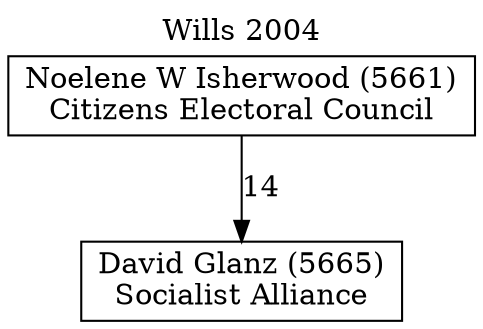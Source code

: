 // House preference flow
digraph "David Glanz (5665)_Wills_2004" {
	graph [label="Wills 2004" labelloc=t mclimit=10]
	node [shape=box]
	"David Glanz (5665)" [label="David Glanz (5665)
Socialist Alliance"]
	"Noelene W Isherwood (5661)" [label="Noelene W Isherwood (5661)
Citizens Electoral Council"]
	"Noelene W Isherwood (5661)" -> "David Glanz (5665)" [label=14]
}
